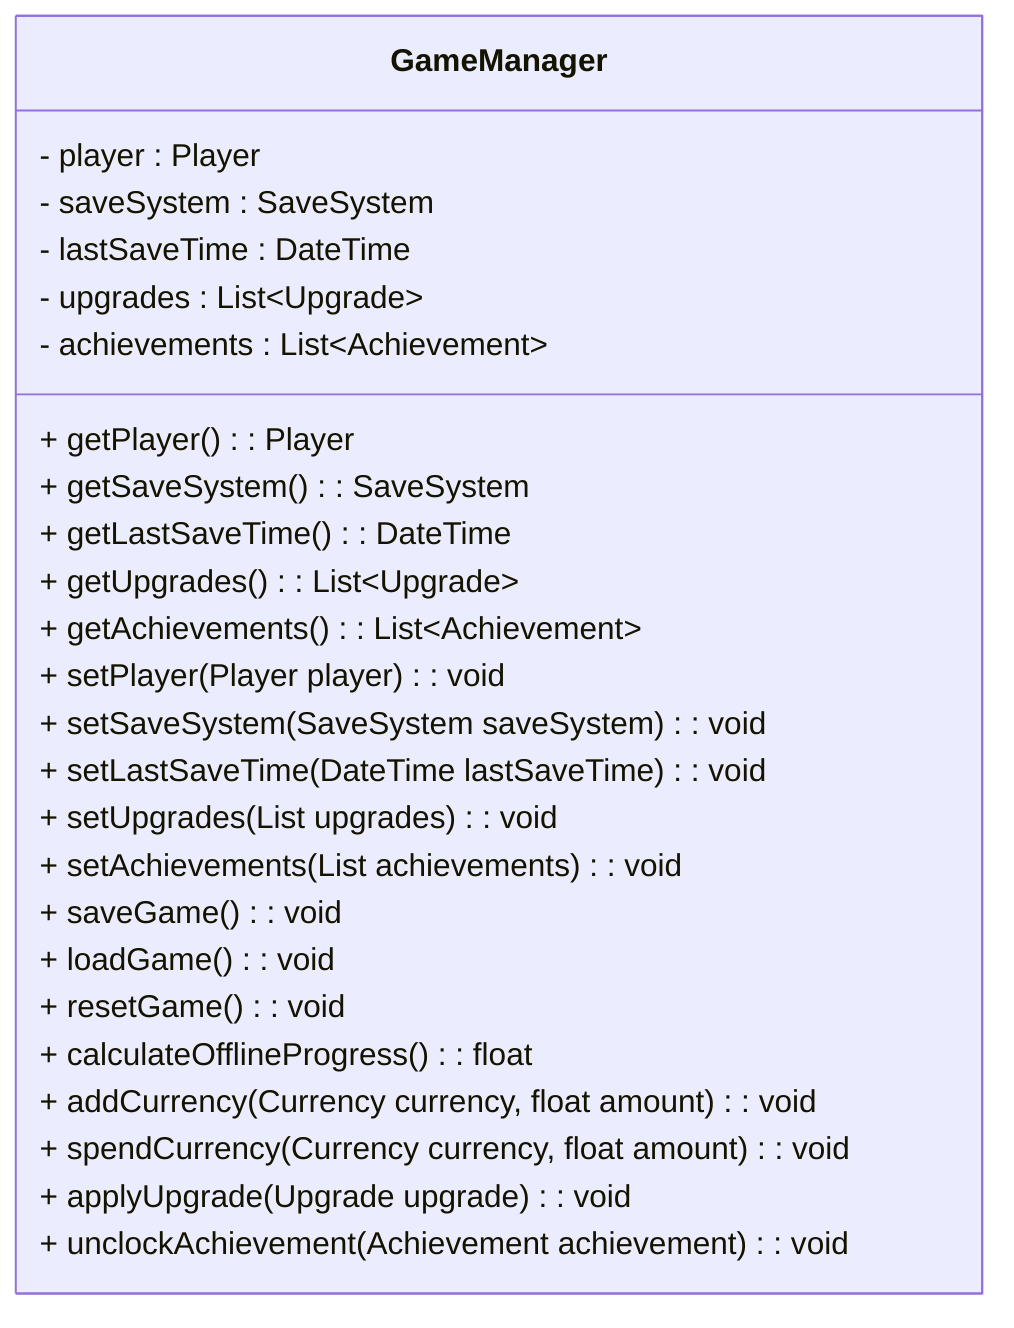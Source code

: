 classDiagram
class GameManager {
  
  %% attributes

  - player : Player
  - saveSystem : SaveSystem
  - lastSaveTime : DateTime
  - upgrades : List&lt;Upgrade&gt;
  - achievements : List&lt;Achievement&gt;

  %% methods

  %% getters

  + getPlayer() : Player
  + getSaveSystem() : SaveSystem
  + getLastSaveTime() : DateTime
  + getUpgrades() : List&lt;Upgrade&gt;
  + getAchievements() : List&lt;Achievement&gt;

  %% setters

  + setPlayer(Player player) : void
  + setSaveSystem(SaveSystem saveSystem) : void
  + setLastSaveTime(DateTime lastSaveTime) : void
  + setUpgrades(List<Upgrade> upgrades) : void
  + setAchievements(List<Achievement> achievements) : void
  
  %% other
  
  + saveGame() : void
  + loadGame() : void
  + resetGame() : void
  + calculateOfflineProgress() : float
  + addCurrency(Currency currency, float amount) : void
  + spendCurrency(Currency currency, float amount) : void
  + applyUpgrade(Upgrade upgrade) : void
  + unclockAchievement(Achievement achievement) : void
}